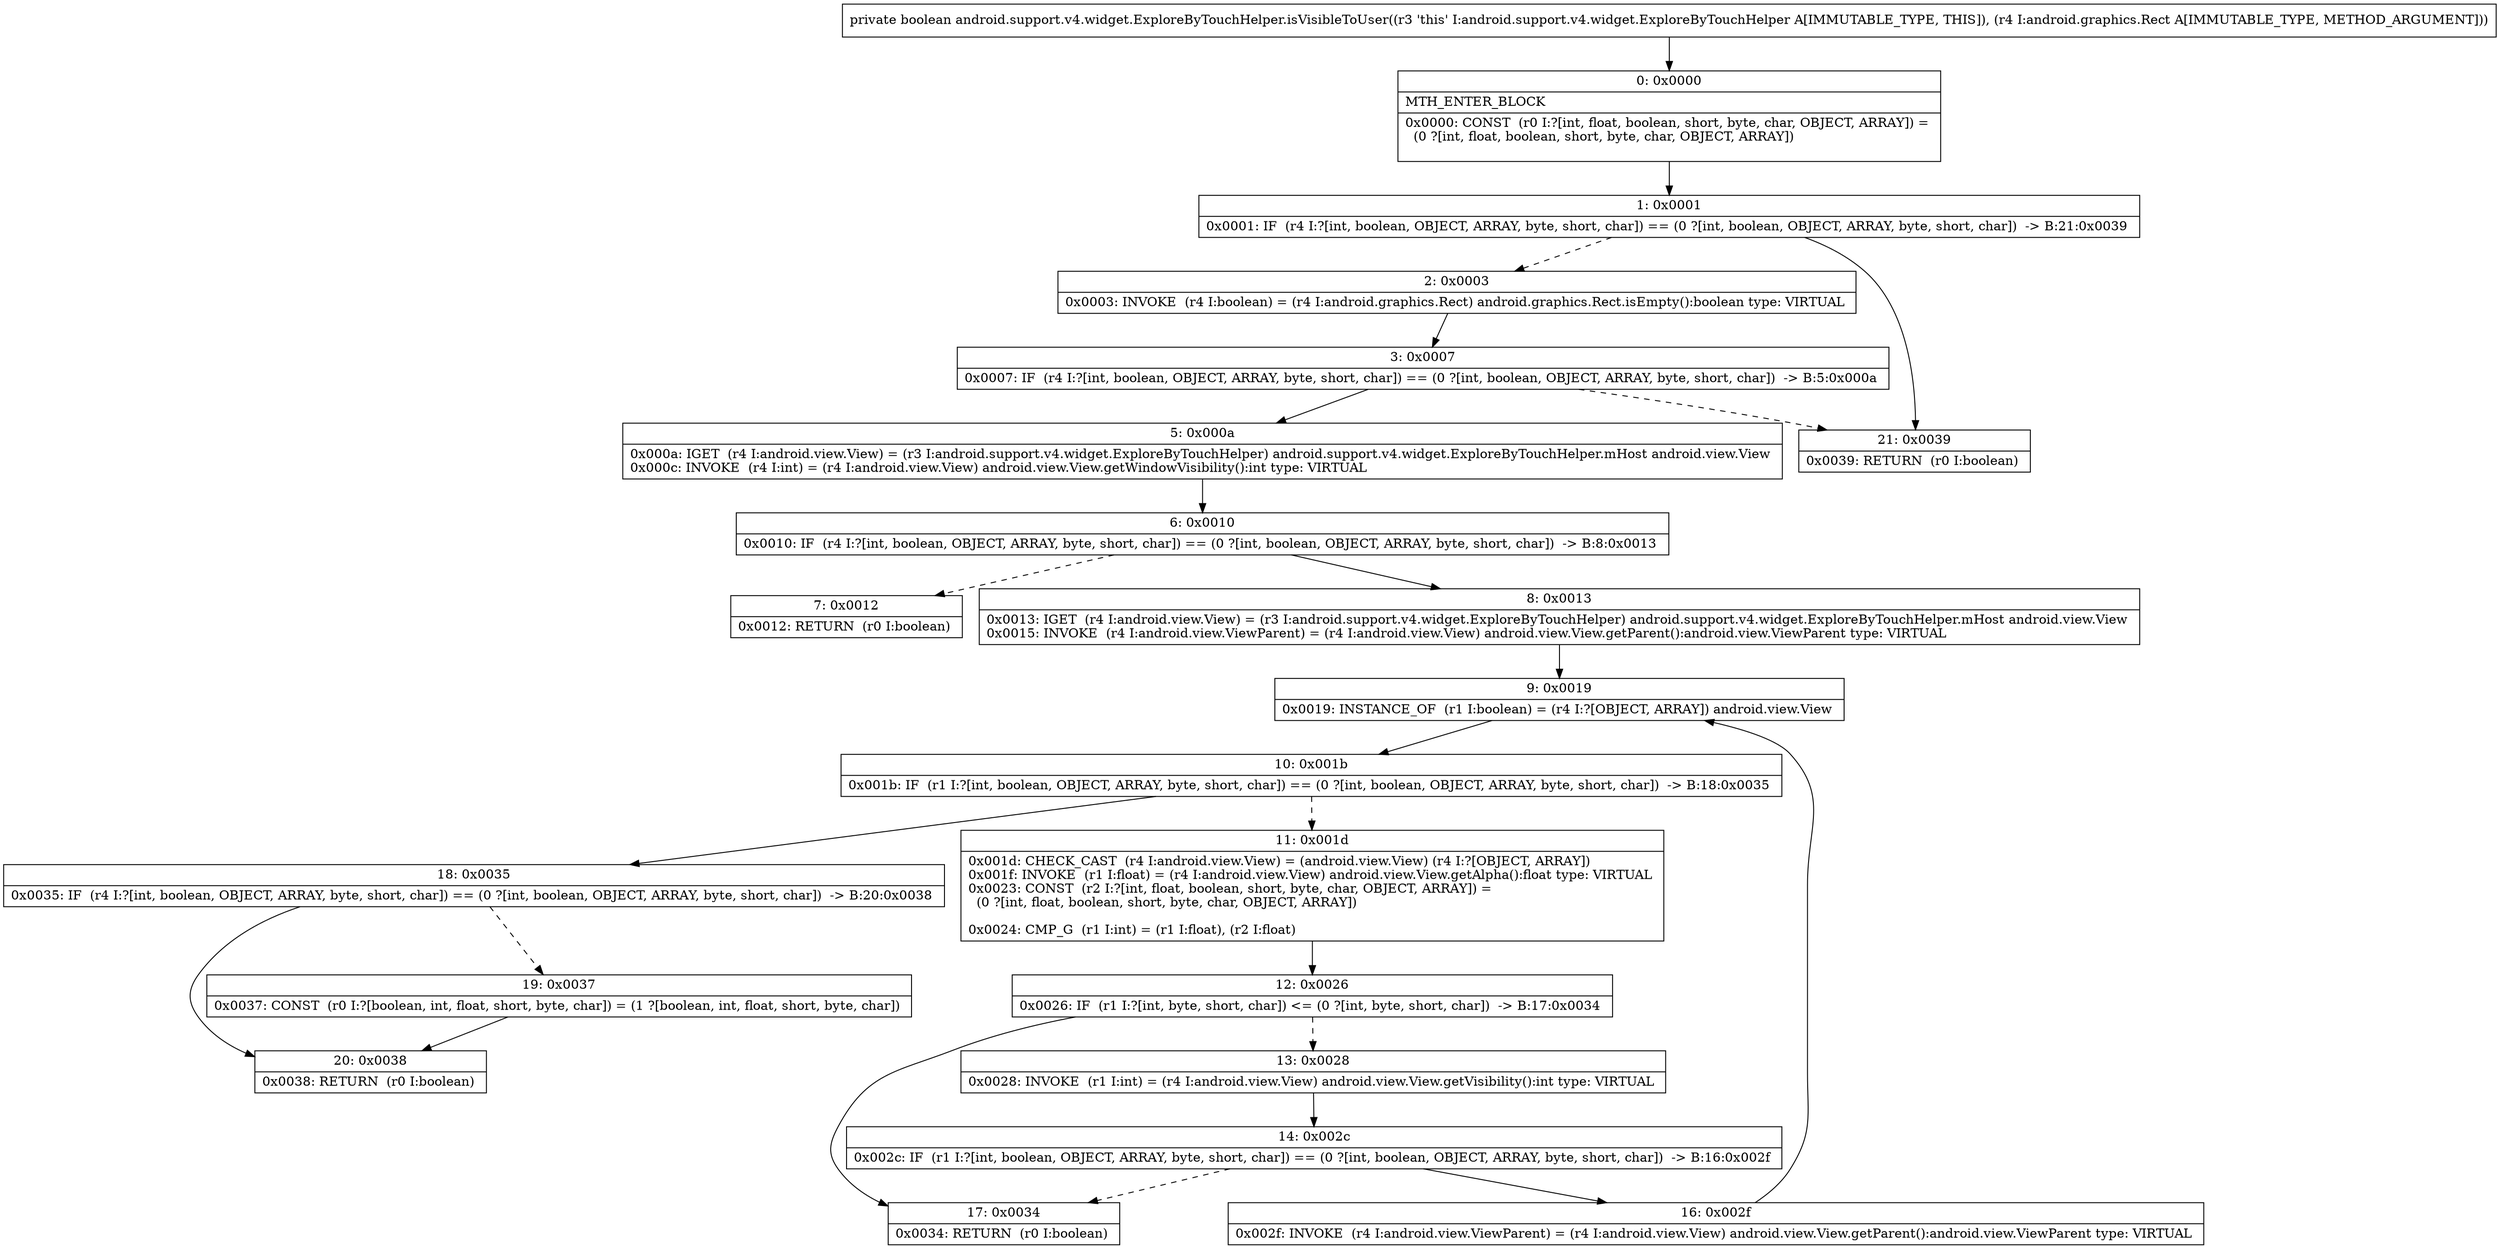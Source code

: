 digraph "CFG forandroid.support.v4.widget.ExploreByTouchHelper.isVisibleToUser(Landroid\/graphics\/Rect;)Z" {
Node_0 [shape=record,label="{0\:\ 0x0000|MTH_ENTER_BLOCK\l|0x0000: CONST  (r0 I:?[int, float, boolean, short, byte, char, OBJECT, ARRAY]) = \l  (0 ?[int, float, boolean, short, byte, char, OBJECT, ARRAY])\l \l}"];
Node_1 [shape=record,label="{1\:\ 0x0001|0x0001: IF  (r4 I:?[int, boolean, OBJECT, ARRAY, byte, short, char]) == (0 ?[int, boolean, OBJECT, ARRAY, byte, short, char])  \-\> B:21:0x0039 \l}"];
Node_2 [shape=record,label="{2\:\ 0x0003|0x0003: INVOKE  (r4 I:boolean) = (r4 I:android.graphics.Rect) android.graphics.Rect.isEmpty():boolean type: VIRTUAL \l}"];
Node_3 [shape=record,label="{3\:\ 0x0007|0x0007: IF  (r4 I:?[int, boolean, OBJECT, ARRAY, byte, short, char]) == (0 ?[int, boolean, OBJECT, ARRAY, byte, short, char])  \-\> B:5:0x000a \l}"];
Node_5 [shape=record,label="{5\:\ 0x000a|0x000a: IGET  (r4 I:android.view.View) = (r3 I:android.support.v4.widget.ExploreByTouchHelper) android.support.v4.widget.ExploreByTouchHelper.mHost android.view.View \l0x000c: INVOKE  (r4 I:int) = (r4 I:android.view.View) android.view.View.getWindowVisibility():int type: VIRTUAL \l}"];
Node_6 [shape=record,label="{6\:\ 0x0010|0x0010: IF  (r4 I:?[int, boolean, OBJECT, ARRAY, byte, short, char]) == (0 ?[int, boolean, OBJECT, ARRAY, byte, short, char])  \-\> B:8:0x0013 \l}"];
Node_7 [shape=record,label="{7\:\ 0x0012|0x0012: RETURN  (r0 I:boolean) \l}"];
Node_8 [shape=record,label="{8\:\ 0x0013|0x0013: IGET  (r4 I:android.view.View) = (r3 I:android.support.v4.widget.ExploreByTouchHelper) android.support.v4.widget.ExploreByTouchHelper.mHost android.view.View \l0x0015: INVOKE  (r4 I:android.view.ViewParent) = (r4 I:android.view.View) android.view.View.getParent():android.view.ViewParent type: VIRTUAL \l}"];
Node_9 [shape=record,label="{9\:\ 0x0019|0x0019: INSTANCE_OF  (r1 I:boolean) = (r4 I:?[OBJECT, ARRAY]) android.view.View \l}"];
Node_10 [shape=record,label="{10\:\ 0x001b|0x001b: IF  (r1 I:?[int, boolean, OBJECT, ARRAY, byte, short, char]) == (0 ?[int, boolean, OBJECT, ARRAY, byte, short, char])  \-\> B:18:0x0035 \l}"];
Node_11 [shape=record,label="{11\:\ 0x001d|0x001d: CHECK_CAST  (r4 I:android.view.View) = (android.view.View) (r4 I:?[OBJECT, ARRAY]) \l0x001f: INVOKE  (r1 I:float) = (r4 I:android.view.View) android.view.View.getAlpha():float type: VIRTUAL \l0x0023: CONST  (r2 I:?[int, float, boolean, short, byte, char, OBJECT, ARRAY]) = \l  (0 ?[int, float, boolean, short, byte, char, OBJECT, ARRAY])\l \l0x0024: CMP_G  (r1 I:int) = (r1 I:float), (r2 I:float) \l}"];
Node_12 [shape=record,label="{12\:\ 0x0026|0x0026: IF  (r1 I:?[int, byte, short, char]) \<= (0 ?[int, byte, short, char])  \-\> B:17:0x0034 \l}"];
Node_13 [shape=record,label="{13\:\ 0x0028|0x0028: INVOKE  (r1 I:int) = (r4 I:android.view.View) android.view.View.getVisibility():int type: VIRTUAL \l}"];
Node_14 [shape=record,label="{14\:\ 0x002c|0x002c: IF  (r1 I:?[int, boolean, OBJECT, ARRAY, byte, short, char]) == (0 ?[int, boolean, OBJECT, ARRAY, byte, short, char])  \-\> B:16:0x002f \l}"];
Node_16 [shape=record,label="{16\:\ 0x002f|0x002f: INVOKE  (r4 I:android.view.ViewParent) = (r4 I:android.view.View) android.view.View.getParent():android.view.ViewParent type: VIRTUAL \l}"];
Node_17 [shape=record,label="{17\:\ 0x0034|0x0034: RETURN  (r0 I:boolean) \l}"];
Node_18 [shape=record,label="{18\:\ 0x0035|0x0035: IF  (r4 I:?[int, boolean, OBJECT, ARRAY, byte, short, char]) == (0 ?[int, boolean, OBJECT, ARRAY, byte, short, char])  \-\> B:20:0x0038 \l}"];
Node_19 [shape=record,label="{19\:\ 0x0037|0x0037: CONST  (r0 I:?[boolean, int, float, short, byte, char]) = (1 ?[boolean, int, float, short, byte, char]) \l}"];
Node_20 [shape=record,label="{20\:\ 0x0038|0x0038: RETURN  (r0 I:boolean) \l}"];
Node_21 [shape=record,label="{21\:\ 0x0039|0x0039: RETURN  (r0 I:boolean) \l}"];
MethodNode[shape=record,label="{private boolean android.support.v4.widget.ExploreByTouchHelper.isVisibleToUser((r3 'this' I:android.support.v4.widget.ExploreByTouchHelper A[IMMUTABLE_TYPE, THIS]), (r4 I:android.graphics.Rect A[IMMUTABLE_TYPE, METHOD_ARGUMENT])) }"];
MethodNode -> Node_0;
Node_0 -> Node_1;
Node_1 -> Node_2[style=dashed];
Node_1 -> Node_21;
Node_2 -> Node_3;
Node_3 -> Node_5;
Node_3 -> Node_21[style=dashed];
Node_5 -> Node_6;
Node_6 -> Node_7[style=dashed];
Node_6 -> Node_8;
Node_8 -> Node_9;
Node_9 -> Node_10;
Node_10 -> Node_11[style=dashed];
Node_10 -> Node_18;
Node_11 -> Node_12;
Node_12 -> Node_13[style=dashed];
Node_12 -> Node_17;
Node_13 -> Node_14;
Node_14 -> Node_16;
Node_14 -> Node_17[style=dashed];
Node_16 -> Node_9;
Node_18 -> Node_19[style=dashed];
Node_18 -> Node_20;
Node_19 -> Node_20;
}

